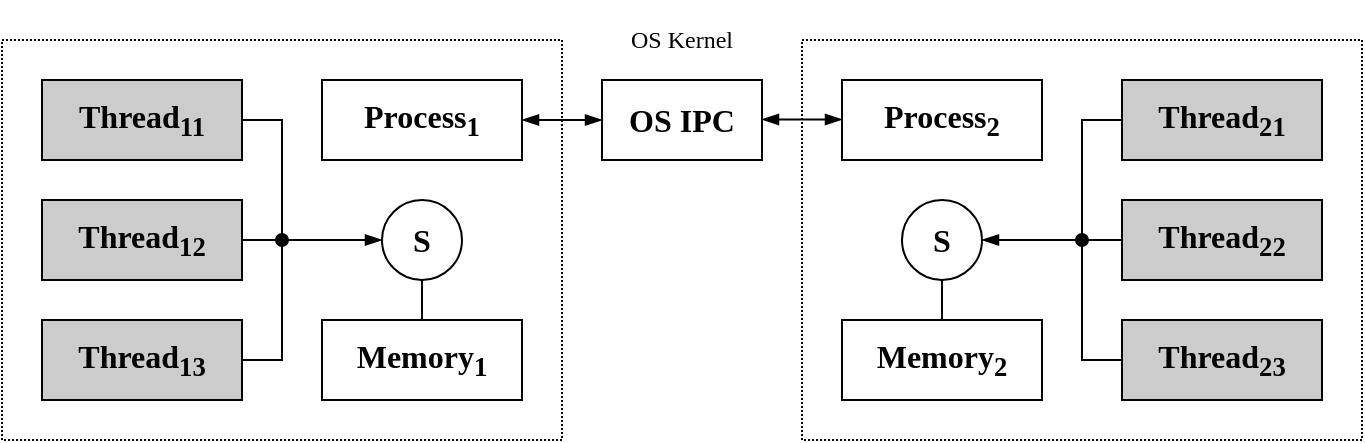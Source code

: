 <mxfile version="24.2.5" type="device">
  <diagram name="Страница — 1" id="FU6k8gnQP4EGnjS4FWrm">
    <mxGraphModel dx="819" dy="446" grid="0" gridSize="10" guides="1" tooltips="1" connect="1" arrows="1" fold="1" page="1" pageScale="1" pageWidth="827" pageHeight="1169" math="0" shadow="0">
      <root>
        <mxCell id="0" />
        <mxCell id="1" parent="0" />
        <mxCell id="Oa3G6QQfCwyyYKQKJE6c-25" value="" style="rounded=0;whiteSpace=wrap;html=1;fillColor=none;dashed=1;dashPattern=1 1;" vertex="1" parent="1">
          <mxGeometry x="40" y="320" width="280" height="200" as="geometry" />
        </mxCell>
        <mxCell id="GUh3kZAB57dXg85Tlaq3-7" value="&lt;font face=&quot;Verdana&quot; style=&quot;font-size: 16px;&quot;&gt;&lt;b&gt;OS IPC&lt;/b&gt;&lt;/font&gt;" style="rounded=0;whiteSpace=wrap;html=1;" parent="1" vertex="1">
          <mxGeometry x="340" y="340" width="80" height="40" as="geometry" />
        </mxCell>
        <mxCell id="GUh3kZAB57dXg85Tlaq3-5" value="&lt;font face=&quot;Verdana&quot;&gt;&lt;b style=&quot;font-size: 16px;&quot;&gt;Thread&lt;sub&gt;11&lt;/sub&gt;&lt;/b&gt;&lt;/font&gt;" style="rounded=0;whiteSpace=wrap;html=1;fillColor=#CCCCCC;" parent="1" vertex="1">
          <mxGeometry x="60" y="340" width="100" height="40" as="geometry" />
        </mxCell>
        <mxCell id="GUh3kZAB57dXg85Tlaq3-6" value="&lt;font style=&quot;&quot; face=&quot;Verdana&quot;&gt;&lt;b style=&quot;&quot;&gt;&lt;span style=&quot;font-size: 16px;&quot;&gt;Process&lt;sub&gt;1&lt;/sub&gt;&lt;/span&gt;&lt;/b&gt;&lt;/font&gt;" style="text;html=1;align=center;verticalAlign=middle;whiteSpace=wrap;rounded=0;strokeColor=default;" parent="1" vertex="1">
          <mxGeometry x="200" y="340" width="100" height="40" as="geometry" />
        </mxCell>
        <mxCell id="GUh3kZAB57dXg85Tlaq3-9" value="" style="endArrow=blockThin;html=1;rounded=0;entryX=0;entryY=0.5;entryDx=0;entryDy=0;endFill=1;startArrow=blockThin;startFill=1;" parent="1" target="GUh3kZAB57dXg85Tlaq3-7" edge="1">
          <mxGeometry width="50" height="50" relative="1" as="geometry">
            <mxPoint x="300" y="360" as="sourcePoint" />
            <mxPoint x="350" y="410" as="targetPoint" />
          </mxGeometry>
        </mxCell>
        <mxCell id="GUh3kZAB57dXg85Tlaq3-10" value="" style="endArrow=blockThin;html=1;rounded=0;entryX=0;entryY=0.5;entryDx=0;entryDy=0;endFill=1;startArrow=blockThin;startFill=1;" parent="1" edge="1">
          <mxGeometry width="50" height="50" relative="1" as="geometry">
            <mxPoint x="420" y="359.76" as="sourcePoint" />
            <mxPoint x="460" y="359.76" as="targetPoint" />
          </mxGeometry>
        </mxCell>
        <mxCell id="Oa3G6QQfCwyyYKQKJE6c-9" value="&lt;font size=&quot;1&quot; face=&quot;Verdana&quot;&gt;&lt;b style=&quot;font-size: 16px;&quot;&gt;Thread&lt;sub&gt;12&lt;/sub&gt;&lt;/b&gt;&lt;/font&gt;" style="rounded=0;whiteSpace=wrap;html=1;fillColor=#CCCCCC;" vertex="1" parent="1">
          <mxGeometry x="60" y="400" width="100" height="40" as="geometry" />
        </mxCell>
        <mxCell id="Oa3G6QQfCwyyYKQKJE6c-10" value="&lt;font face=&quot;Verdana&quot;&gt;&lt;span style=&quot;font-size: 16px;&quot;&gt;&lt;b&gt;Memory&lt;sub&gt;1&lt;/sub&gt;&lt;/b&gt;&lt;/span&gt;&lt;/font&gt;" style="rounded=0;whiteSpace=wrap;html=1;fillColor=none;" vertex="1" parent="1">
          <mxGeometry x="200" y="460" width="100" height="40" as="geometry" />
        </mxCell>
        <mxCell id="Oa3G6QQfCwyyYKQKJE6c-11" value="&lt;font size=&quot;1&quot; face=&quot;Verdana&quot;&gt;&lt;b style=&quot;font-size: 16px;&quot;&gt;Thread&lt;sub&gt;13&lt;/sub&gt;&lt;/b&gt;&lt;/font&gt;" style="rounded=0;whiteSpace=wrap;html=1;fillColor=#CCCCCC;" vertex="1" parent="1">
          <mxGeometry x="60" y="460" width="100" height="40" as="geometry" />
        </mxCell>
        <mxCell id="Oa3G6QQfCwyyYKQKJE6c-19" value="" style="endArrow=blockThin;html=1;rounded=0;exitX=1;exitY=0.5;exitDx=0;exitDy=0;endFill=1;entryX=0;entryY=0.5;entryDx=0;entryDy=0;" edge="1" parent="1" source="GUh3kZAB57dXg85Tlaq3-5" target="Oa3G6QQfCwyyYKQKJE6c-46">
          <mxGeometry width="50" height="50" relative="1" as="geometry">
            <mxPoint x="220" y="400" as="sourcePoint" />
            <mxPoint x="200" y="420" as="targetPoint" />
            <Array as="points">
              <mxPoint x="180" y="360" />
              <mxPoint x="180" y="420" />
            </Array>
          </mxGeometry>
        </mxCell>
        <mxCell id="Oa3G6QQfCwyyYKQKJE6c-20" value="" style="endArrow=oval;html=1;rounded=0;exitX=1;exitY=0.5;exitDx=0;exitDy=0;endFill=1;" edge="1" parent="1" source="Oa3G6QQfCwyyYKQKJE6c-11">
          <mxGeometry width="50" height="50" relative="1" as="geometry">
            <mxPoint x="190" y="510" as="sourcePoint" />
            <mxPoint x="180" y="420" as="targetPoint" />
            <Array as="points">
              <mxPoint x="180" y="480" />
            </Array>
          </mxGeometry>
        </mxCell>
        <mxCell id="Oa3G6QQfCwyyYKQKJE6c-21" value="" style="endArrow=none;html=1;rounded=0;exitX=1;exitY=0.5;exitDx=0;exitDy=0;endFill=0;" edge="1" parent="1" source="Oa3G6QQfCwyyYKQKJE6c-9">
          <mxGeometry width="50" height="50" relative="1" as="geometry">
            <mxPoint x="230" y="500" as="sourcePoint" />
            <mxPoint x="190" y="420" as="targetPoint" />
          </mxGeometry>
        </mxCell>
        <mxCell id="Oa3G6QQfCwyyYKQKJE6c-26" value="" style="rounded=0;whiteSpace=wrap;html=1;fillColor=none;dashed=1;dashPattern=1 1;" vertex="1" parent="1">
          <mxGeometry x="440" y="320" width="280" height="200" as="geometry" />
        </mxCell>
        <mxCell id="Oa3G6QQfCwyyYKQKJE6c-27" value="&lt;font face=&quot;Verdana&quot;&gt;&lt;b style=&quot;font-size: 16px;&quot;&gt;Thread&lt;sub&gt;21&lt;/sub&gt;&lt;/b&gt;&lt;/font&gt;" style="rounded=0;whiteSpace=wrap;html=1;fillColor=#CCCCCC;" vertex="1" parent="1">
          <mxGeometry x="600" y="340" width="100" height="40" as="geometry" />
        </mxCell>
        <mxCell id="Oa3G6QQfCwyyYKQKJE6c-28" value="&lt;font style=&quot;&quot; face=&quot;Verdana&quot;&gt;&lt;b style=&quot;&quot;&gt;&lt;span style=&quot;font-size: 16px;&quot;&gt;Process&lt;sub&gt;2&lt;/sub&gt;&lt;/span&gt;&lt;/b&gt;&lt;/font&gt;" style="text;html=1;align=center;verticalAlign=middle;whiteSpace=wrap;rounded=0;strokeColor=default;" vertex="1" parent="1">
          <mxGeometry x="460" y="340" width="100" height="40" as="geometry" />
        </mxCell>
        <mxCell id="Oa3G6QQfCwyyYKQKJE6c-30" value="&lt;font size=&quot;1&quot; face=&quot;Verdana&quot;&gt;&lt;b style=&quot;font-size: 16px;&quot;&gt;Thread&lt;sub&gt;22&lt;/sub&gt;&lt;/b&gt;&lt;/font&gt;" style="rounded=0;whiteSpace=wrap;html=1;fillColor=#CCCCCC;" vertex="1" parent="1">
          <mxGeometry x="600" y="400" width="100" height="40" as="geometry" />
        </mxCell>
        <mxCell id="Oa3G6QQfCwyyYKQKJE6c-31" value="&lt;font face=&quot;Verdana&quot;&gt;&lt;span style=&quot;font-size: 16px;&quot;&gt;&lt;b&gt;Memory&lt;sub&gt;2&lt;/sub&gt;&lt;/b&gt;&lt;/span&gt;&lt;/font&gt;" style="rounded=0;whiteSpace=wrap;html=1;fillColor=none;" vertex="1" parent="1">
          <mxGeometry x="460" y="460" width="100" height="40" as="geometry" />
        </mxCell>
        <mxCell id="Oa3G6QQfCwyyYKQKJE6c-32" value="&lt;font size=&quot;1&quot; face=&quot;Verdana&quot;&gt;&lt;b style=&quot;font-size: 16px;&quot;&gt;Thread&lt;sub&gt;23&lt;/sub&gt;&lt;/b&gt;&lt;/font&gt;" style="rounded=0;whiteSpace=wrap;html=1;fillColor=#CCCCCC;" vertex="1" parent="1">
          <mxGeometry x="600" y="460" width="100" height="40" as="geometry" />
        </mxCell>
        <mxCell id="Oa3G6QQfCwyyYKQKJE6c-39" value="" style="endArrow=blockThin;html=1;rounded=0;exitX=0;exitY=0.5;exitDx=0;exitDy=0;endFill=1;entryX=1;entryY=0.5;entryDx=0;entryDy=0;" edge="1" parent="1" source="Oa3G6QQfCwyyYKQKJE6c-27" target="Oa3G6QQfCwyyYKQKJE6c-47">
          <mxGeometry width="50" height="50" relative="1" as="geometry">
            <mxPoint x="510" y="420" as="sourcePoint" />
            <mxPoint x="540" y="420" as="targetPoint" />
            <Array as="points">
              <mxPoint x="580" y="360" />
              <mxPoint x="580" y="420" />
            </Array>
          </mxGeometry>
        </mxCell>
        <mxCell id="Oa3G6QQfCwyyYKQKJE6c-40" value="" style="endArrow=none;html=1;rounded=0;startArrow=oval;startFill=1;" edge="1" parent="1">
          <mxGeometry width="50" height="50" relative="1" as="geometry">
            <mxPoint x="580" y="420" as="sourcePoint" />
            <mxPoint x="600" y="420" as="targetPoint" />
          </mxGeometry>
        </mxCell>
        <mxCell id="Oa3G6QQfCwyyYKQKJE6c-41" value="" style="endArrow=none;html=1;rounded=0;entryX=0;entryY=0.5;entryDx=0;entryDy=0;" edge="1" parent="1" target="Oa3G6QQfCwyyYKQKJE6c-32">
          <mxGeometry width="50" height="50" relative="1" as="geometry">
            <mxPoint x="580" y="420" as="sourcePoint" />
            <mxPoint x="630" y="530" as="targetPoint" />
            <Array as="points">
              <mxPoint x="580" y="480" />
            </Array>
          </mxGeometry>
        </mxCell>
        <mxCell id="Oa3G6QQfCwyyYKQKJE6c-46" value="&lt;b&gt;&lt;font style=&quot;font-size: 16px;&quot; face=&quot;Verdana&quot;&gt;S&lt;/font&gt;&lt;/b&gt;" style="ellipse;whiteSpace=wrap;html=1;aspect=fixed;" vertex="1" parent="1">
          <mxGeometry x="230" y="400" width="40" height="40" as="geometry" />
        </mxCell>
        <mxCell id="Oa3G6QQfCwyyYKQKJE6c-47" value="&lt;b&gt;&lt;font style=&quot;font-size: 16px;&quot; face=&quot;Verdana&quot;&gt;S&lt;/font&gt;&lt;/b&gt;" style="ellipse;whiteSpace=wrap;html=1;aspect=fixed;" vertex="1" parent="1">
          <mxGeometry x="490" y="400" width="40" height="40" as="geometry" />
        </mxCell>
        <mxCell id="Oa3G6QQfCwyyYKQKJE6c-49" value="" style="endArrow=none;html=1;rounded=0;entryX=0.5;entryY=1;entryDx=0;entryDy=0;exitX=0.5;exitY=0;exitDx=0;exitDy=0;" edge="1" parent="1" source="Oa3G6QQfCwyyYKQKJE6c-31" target="Oa3G6QQfCwyyYKQKJE6c-47">
          <mxGeometry width="50" height="50" relative="1" as="geometry">
            <mxPoint x="380" y="490" as="sourcePoint" />
            <mxPoint x="430" y="440" as="targetPoint" />
          </mxGeometry>
        </mxCell>
        <mxCell id="Oa3G6QQfCwyyYKQKJE6c-50" value="" style="endArrow=none;html=1;rounded=0;entryX=0.5;entryY=1;entryDx=0;entryDy=0;exitX=0.5;exitY=0;exitDx=0;exitDy=0;" edge="1" parent="1" source="Oa3G6QQfCwyyYKQKJE6c-10" target="Oa3G6QQfCwyyYKQKJE6c-46">
          <mxGeometry width="50" height="50" relative="1" as="geometry">
            <mxPoint x="330" y="480" as="sourcePoint" />
            <mxPoint x="380" y="430" as="targetPoint" />
          </mxGeometry>
        </mxCell>
        <mxCell id="Oa3G6QQfCwyyYKQKJE6c-52" value="&lt;font style=&quot;font-size: 12px;&quot; face=&quot;Verdana&quot;&gt;OS Kernel&lt;/font&gt;" style="text;html=1;align=center;verticalAlign=middle;whiteSpace=wrap;rounded=0;" vertex="1" parent="1">
          <mxGeometry x="340" y="300" width="80" height="40" as="geometry" />
        </mxCell>
      </root>
    </mxGraphModel>
  </diagram>
</mxfile>
